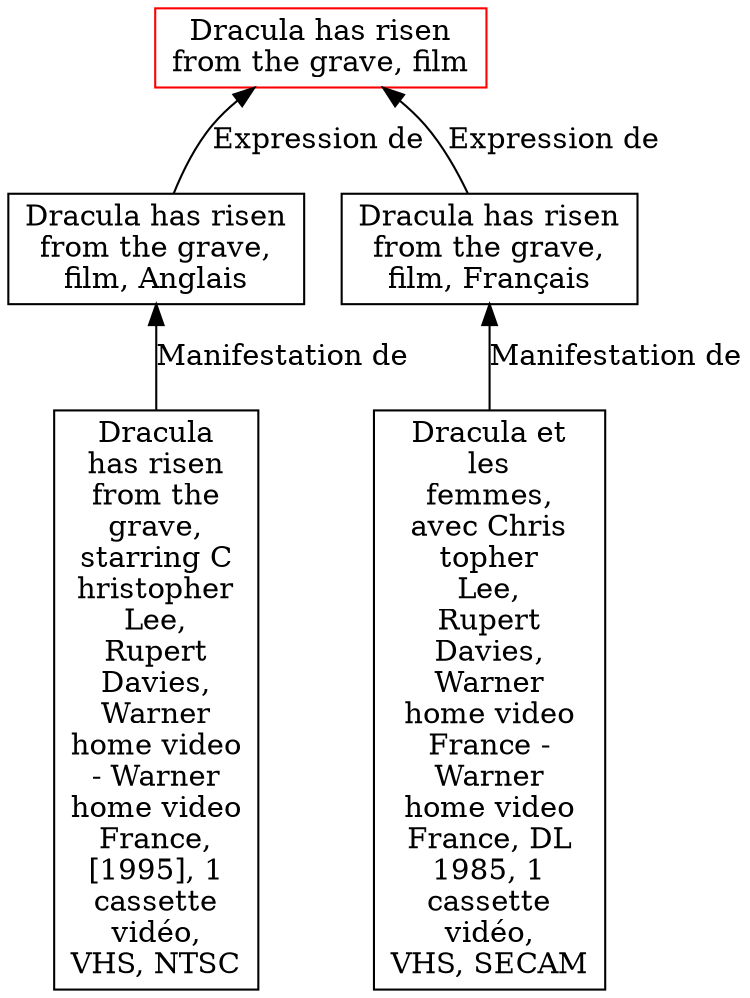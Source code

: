 // Notice UMLRM0105
digraph UMLRM0105 {
	node [align=left shape=rect]
	size="20,20"
	rankdir=BT
	UMLRM0105 [label="Dracula has risen
from the grave, film" color=red]
	UMLRM0106 [label="Dracula has risen
from the grave,
film, Anglais"]
	UMLRM0106 -> UMLRM0105 [label="Expression de"]
	UMLRM0107 [label="Dracula
has risen
from the
grave‎,
starring C
hristopher
Lee,
Rupert
Davies,
Warner
home video
- Warner
home video
France,
[1995], 1
cassette
vidéo,
VHS, NTSC"]
	UMLRM0107 -> UMLRM0106 [label="Manifestation de"]
	UMLRM0181 [label="Dracula has risen
from the grave,
film, Français"]
	UMLRM0181 -> UMLRM0105 [label="Expression de"]
	UMLRM0182 [label="Dracula et
les
femmes,
avec Chris
topher
Lee,
Rupert
Davies,
Warner
home video
France -
Warner
home video
France, DL
1985, 1
cassette
vidéo,
VHS, SECAM"]
	UMLRM0182 -> UMLRM0181 [label="Manifestation de"]
}
